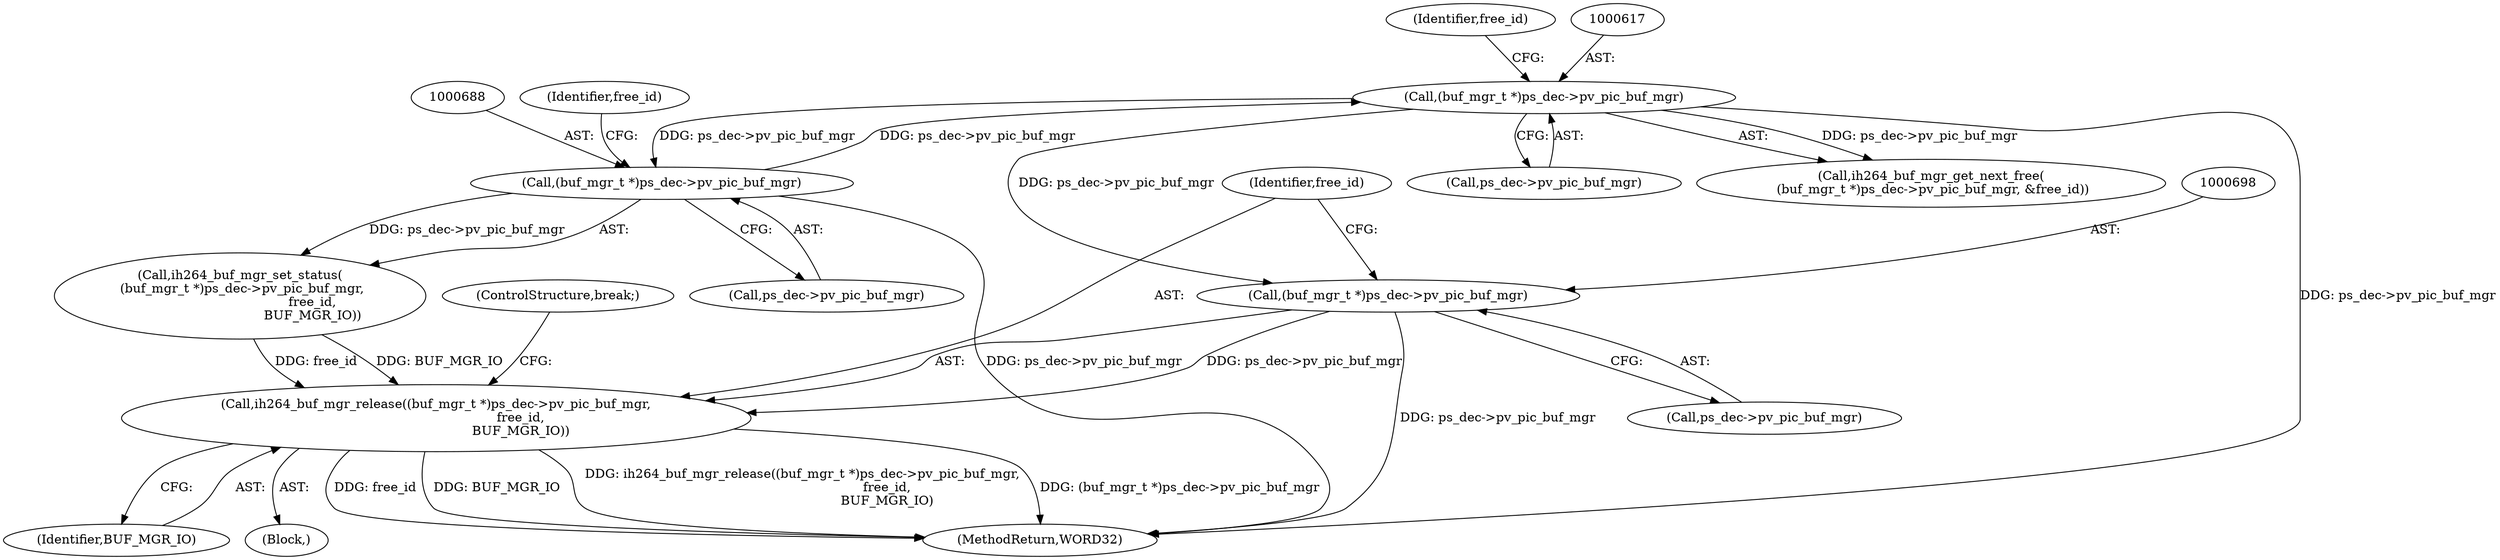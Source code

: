 digraph "0_Android_33ef7de9ddc8ea7eb9cbc440d1cf89957a0c267b@pointer" {
"1000697" [label="(Call,(buf_mgr_t *)ps_dec->pv_pic_buf_mgr)"];
"1000616" [label="(Call,(buf_mgr_t *)ps_dec->pv_pic_buf_mgr)"];
"1000687" [label="(Call,(buf_mgr_t *)ps_dec->pv_pic_buf_mgr)"];
"1000696" [label="(Call,ih264_buf_mgr_release((buf_mgr_t *)ps_dec->pv_pic_buf_mgr,\n                                          free_id,\n                                          BUF_MGR_IO))"];
"1002189" [label="(MethodReturn,WORD32)"];
"1000692" [label="(Identifier,free_id)"];
"1000615" [label="(Call,ih264_buf_mgr_get_next_free(\n (buf_mgr_t *)ps_dec->pv_pic_buf_mgr, &free_id))"];
"1000699" [label="(Call,ps_dec->pv_pic_buf_mgr)"];
"1000702" [label="(Identifier,free_id)"];
"1000696" [label="(Call,ih264_buf_mgr_release((buf_mgr_t *)ps_dec->pv_pic_buf_mgr,\n                                          free_id,\n                                          BUF_MGR_IO))"];
"1000622" [label="(Identifier,free_id)"];
"1000687" [label="(Call,(buf_mgr_t *)ps_dec->pv_pic_buf_mgr)"];
"1000686" [label="(Call,ih264_buf_mgr_set_status(\n (buf_mgr_t *)ps_dec->pv_pic_buf_mgr,\n                                    free_id,\n                                    BUF_MGR_IO))"];
"1000703" [label="(Identifier,BUF_MGR_IO)"];
"1000704" [label="(ControlStructure,break;)"];
"1000616" [label="(Call,(buf_mgr_t *)ps_dec->pv_pic_buf_mgr)"];
"1000618" [label="(Call,ps_dec->pv_pic_buf_mgr)"];
"1000697" [label="(Call,(buf_mgr_t *)ps_dec->pv_pic_buf_mgr)"];
"1000695" [label="(Block,)"];
"1000689" [label="(Call,ps_dec->pv_pic_buf_mgr)"];
"1000697" -> "1000696"  [label="AST: "];
"1000697" -> "1000699"  [label="CFG: "];
"1000698" -> "1000697"  [label="AST: "];
"1000699" -> "1000697"  [label="AST: "];
"1000702" -> "1000697"  [label="CFG: "];
"1000697" -> "1002189"  [label="DDG: ps_dec->pv_pic_buf_mgr"];
"1000697" -> "1000696"  [label="DDG: ps_dec->pv_pic_buf_mgr"];
"1000616" -> "1000697"  [label="DDG: ps_dec->pv_pic_buf_mgr"];
"1000616" -> "1000615"  [label="AST: "];
"1000616" -> "1000618"  [label="CFG: "];
"1000617" -> "1000616"  [label="AST: "];
"1000618" -> "1000616"  [label="AST: "];
"1000622" -> "1000616"  [label="CFG: "];
"1000616" -> "1002189"  [label="DDG: ps_dec->pv_pic_buf_mgr"];
"1000616" -> "1000615"  [label="DDG: ps_dec->pv_pic_buf_mgr"];
"1000687" -> "1000616"  [label="DDG: ps_dec->pv_pic_buf_mgr"];
"1000616" -> "1000687"  [label="DDG: ps_dec->pv_pic_buf_mgr"];
"1000687" -> "1000686"  [label="AST: "];
"1000687" -> "1000689"  [label="CFG: "];
"1000688" -> "1000687"  [label="AST: "];
"1000689" -> "1000687"  [label="AST: "];
"1000692" -> "1000687"  [label="CFG: "];
"1000687" -> "1002189"  [label="DDG: ps_dec->pv_pic_buf_mgr"];
"1000687" -> "1000686"  [label="DDG: ps_dec->pv_pic_buf_mgr"];
"1000696" -> "1000695"  [label="AST: "];
"1000696" -> "1000703"  [label="CFG: "];
"1000702" -> "1000696"  [label="AST: "];
"1000703" -> "1000696"  [label="AST: "];
"1000704" -> "1000696"  [label="CFG: "];
"1000696" -> "1002189"  [label="DDG: ih264_buf_mgr_release((buf_mgr_t *)ps_dec->pv_pic_buf_mgr,\n                                          free_id,\n                                          BUF_MGR_IO)"];
"1000696" -> "1002189"  [label="DDG: (buf_mgr_t *)ps_dec->pv_pic_buf_mgr"];
"1000696" -> "1002189"  [label="DDG: free_id"];
"1000696" -> "1002189"  [label="DDG: BUF_MGR_IO"];
"1000686" -> "1000696"  [label="DDG: free_id"];
"1000686" -> "1000696"  [label="DDG: BUF_MGR_IO"];
}
